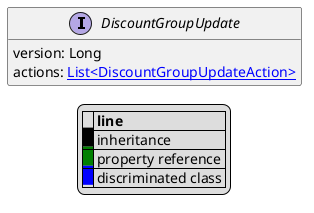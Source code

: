 @startuml

hide empty fields
hide empty methods
legend
|= |= line |
|<back:black>   </back>| inheritance |
|<back:green>   </back>| property reference |
|<back:blue>   </back>| discriminated class |
endlegend
interface DiscountGroupUpdate [[DiscountGroupUpdate.svg]]  {
    version: Long
    actions: [[DiscountGroupUpdateAction.svg List<DiscountGroupUpdateAction>]]
}






@enduml
